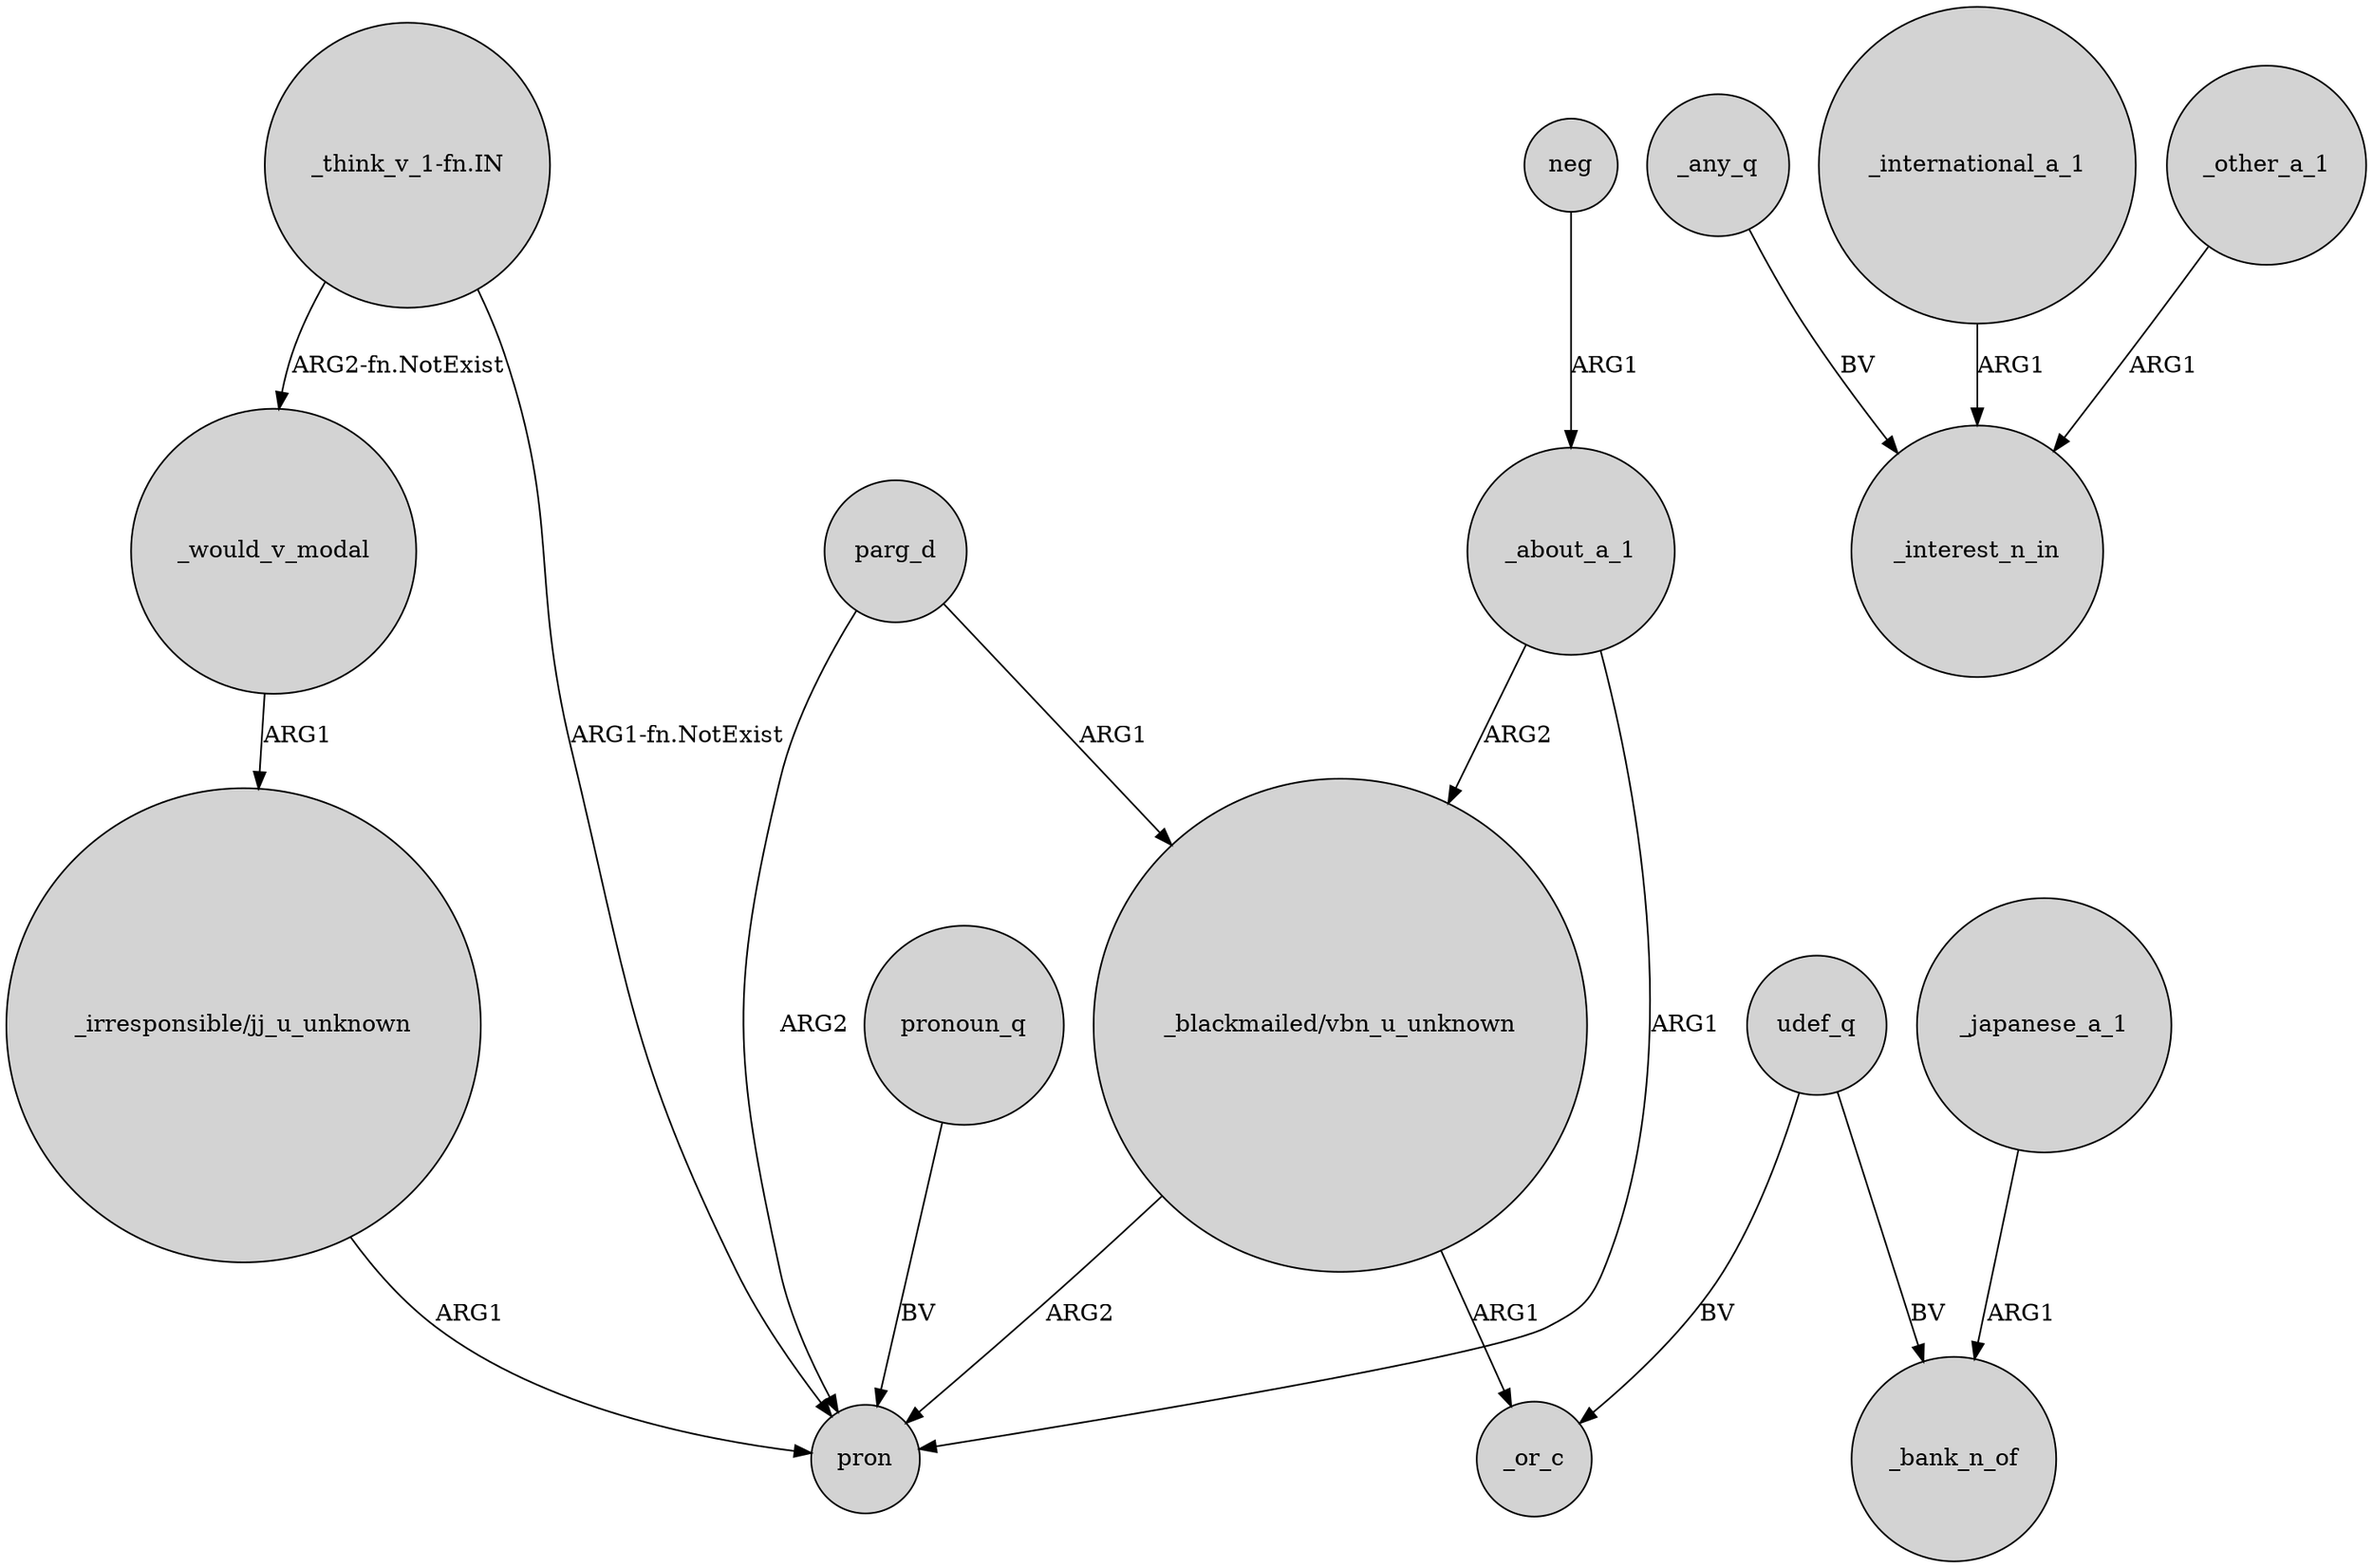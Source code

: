 digraph {
	node [shape=circle style=filled]
	"_irresponsible/jj_u_unknown" -> pron [label=ARG1]
	_would_v_modal -> "_irresponsible/jj_u_unknown" [label=ARG1]
	_japanese_a_1 -> _bank_n_of [label=ARG1]
	_any_q -> _interest_n_in [label=BV]
	"_blackmailed/vbn_u_unknown" -> pron [label=ARG2]
	_international_a_1 -> _interest_n_in [label=ARG1]
	parg_d -> "_blackmailed/vbn_u_unknown" [label=ARG1]
	_about_a_1 -> "_blackmailed/vbn_u_unknown" [label=ARG2]
	udef_q -> _or_c [label=BV]
	_other_a_1 -> _interest_n_in [label=ARG1]
	"_think_v_1-fn.IN" -> pron [label="ARG1-fn.NotExist"]
	_about_a_1 -> pron [label=ARG1]
	"_blackmailed/vbn_u_unknown" -> _or_c [label=ARG1]
	neg -> _about_a_1 [label=ARG1]
	parg_d -> pron [label=ARG2]
	udef_q -> _bank_n_of [label=BV]
	"_think_v_1-fn.IN" -> _would_v_modal [label="ARG2-fn.NotExist"]
	pronoun_q -> pron [label=BV]
}
